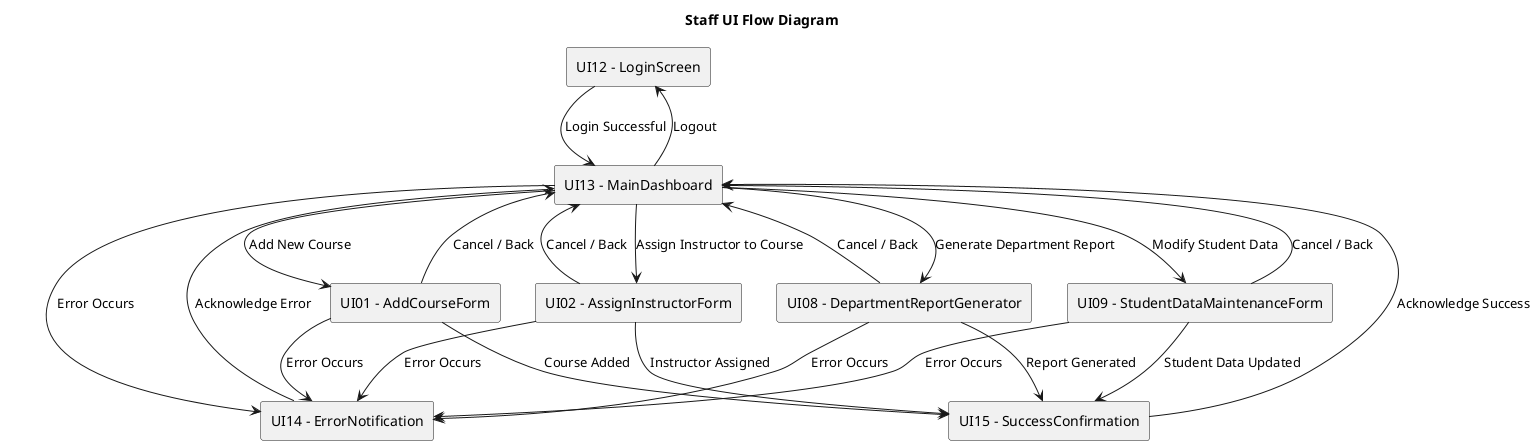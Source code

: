 @startuml StaffUIFlow
title Staff UI Flow Diagram

rectangle "UI12 - LoginScreen" as UI12
rectangle "UI13 - MainDashboard" as UI13
rectangle "UI01 - AddCourseForm" as UI01
rectangle "UI02 - AssignInstructorForm" as UI02
rectangle "UI08 - DepartmentReportGenerator" as UI08
rectangle "UI09 - StudentDataMaintenanceForm" as UI09
rectangle "UI14 - ErrorNotification" as UI14
rectangle "UI15 - SuccessConfirmation" as UI15

UI12 --> UI13 : "Login Successful"
UI13 --> UI01 : "Add New Course"
UI13 --> UI02 : "Assign Instructor to Course"
UI13 --> UI08 : "Generate Department Report"
UI13 --> UI09 : "Modify Student Data"
UI13 --> UI12 : "Logout"
UI13 --> UI14 : "Error Occurs"

UI01 --> UI15 : "Course Added"
UI01 --> UI14 : "Error Occurs"
UI01 --> UI13 : "Cancel / Back"

UI02 --> UI15 : "Instructor Assigned"
UI02 --> UI14 : "Error Occurs"
UI02 --> UI13 : "Cancel / Back"

UI08 --> UI15 : "Report Generated"
UI08 --> UI14 : "Error Occurs"
UI08 --> UI13 : "Cancel / Back"

UI09 --> UI15 : "Student Data Updated"
UI09 --> UI14 : "Error Occurs"
UI09 --> UI13 : "Cancel / Back"

UI14 --> UI13 : "Acknowledge Error"
UI15 --> UI13 : "Acknowledge Success"

@enduml
